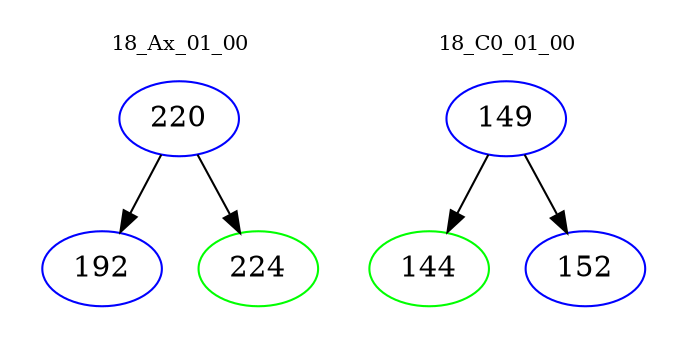 digraph{
subgraph cluster_0 {
color = white
label = "18_Ax_01_00";
fontsize=10;
T0_220 [label="220", color="blue"]
T0_220 -> T0_192 [color="black"]
T0_192 [label="192", color="blue"]
T0_220 -> T0_224 [color="black"]
T0_224 [label="224", color="green"]
}
subgraph cluster_1 {
color = white
label = "18_C0_01_00";
fontsize=10;
T1_149 [label="149", color="blue"]
T1_149 -> T1_144 [color="black"]
T1_144 [label="144", color="green"]
T1_149 -> T1_152 [color="black"]
T1_152 [label="152", color="blue"]
}
}
